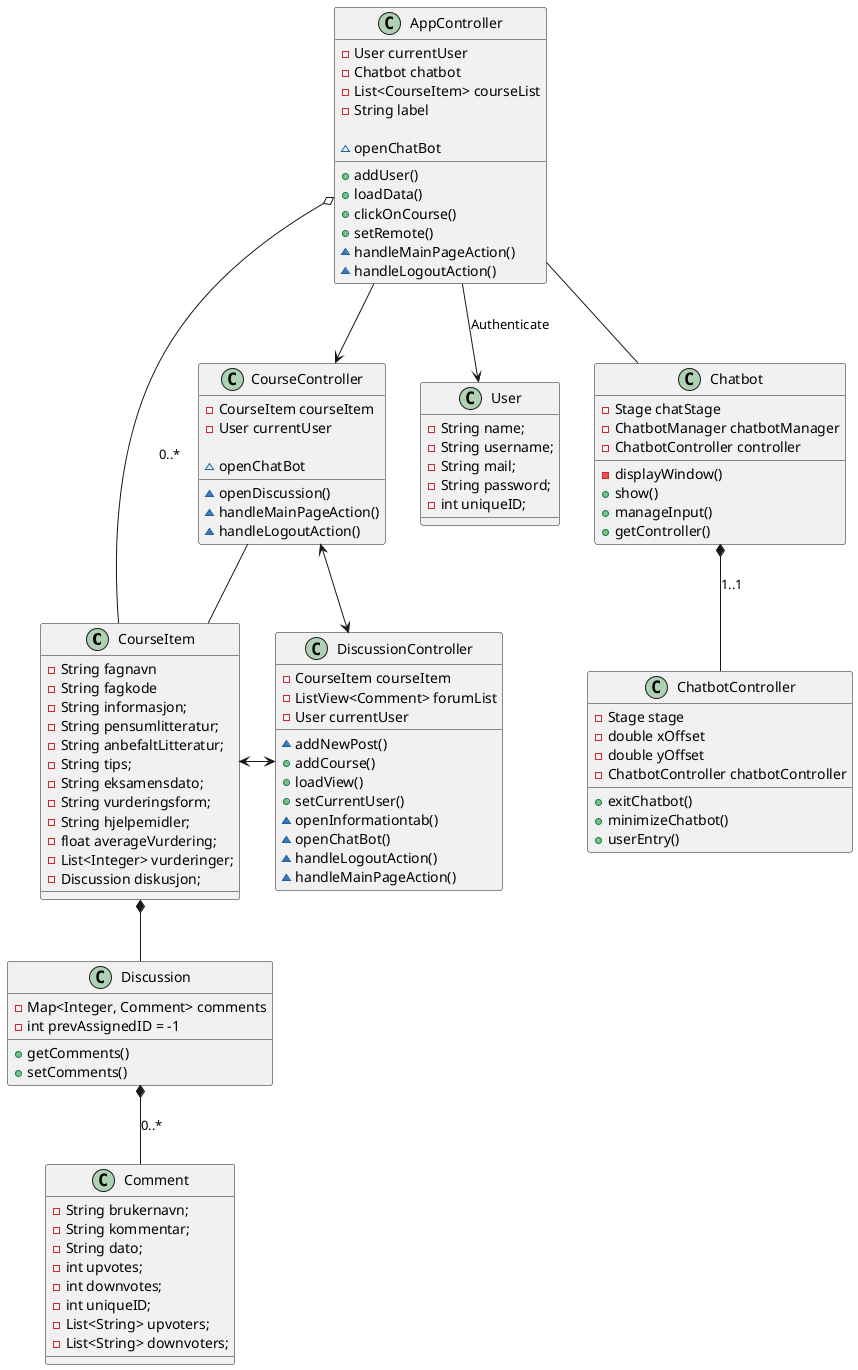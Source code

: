 @startuml
class CourseItem {
  - String fagnavn
  - String fagkode
  - String informasjon;
  - String pensumlitteratur;
  - String anbefaltLitteratur;
  - String tips;
  - String eksamensdato;
  - String vurderingsform;
  - String hjelpemidler;
  - float averageVurdering;
  - List<Integer> vurderinger;
  - Discussion diskusjon;
}


class CourseController {
  - CourseItem courseItem
  - User currentUser

  ~ openDiscussion()
  ~ openChatBot
  ~ handleMainPageAction()
  ~ handleLogoutAction()
}


class DiscussionController {
    - CourseItem courseItem
    - ListView<Comment> forumList
    - User currentUser

    ~ addNewPost() 
    + addCourse()
    + loadView()
    + setCurrentUser()
    ~ openInformationtab()
    ~ openChatBot()
    ~ handleLogoutAction()
    ~ handleMainPageAction()
}

class Discussion {
    - Map<Integer, Comment> comments
    - int prevAssignedID = -1

    + getComments()
    + setComments()
}

class Comment {
    - String brukernavn;
    - String kommentar;
    - String dato;
    - int upvotes;
    - int downvotes;
    - int uniqueID;
    - List<String> upvoters;
    - List<String> downvoters;
}


class User {
    - String name;
    - String username;
    - String mail;
    - String password;
    - int uniqueID;
}

 
class AppController {
    - User currentUser
    - Chatbot chatbot
    - List<CourseItem> courseList
    - String label

    + addUser()
    + loadData()
    + clickOnCourse()
    + setRemote()
    ~ openChatBot
    ~ handleMainPageAction()
    ~ handleLogoutAction()
}

class Chatbot{
    - Stage chatStage
    - ChatbotManager chatbotManager
    - ChatbotController controller

    - displayWindow()
    + show()
    + manageInput()
    + getController()
}

class ChatbotController {
    - Stage stage 
    - double xOffset 
    - double yOffset 
    - ChatbotController chatbotController
    
    + exitChatbot()
    + minimizeChatbot()
    + userEntry()
}



AppController o-- CourseItem: 0..*
AppController --> CourseController
AppController -- Chatbot
Chatbot *-- ChatbotController: 1..1

CourseController -- CourseItem 
CourseController <-> DiscussionController
CourseItem <-> DiscussionController
CourseItem *-- Discussion
Discussion *-- Comment: 0..*

AppController --> User: Authenticate
@enduml